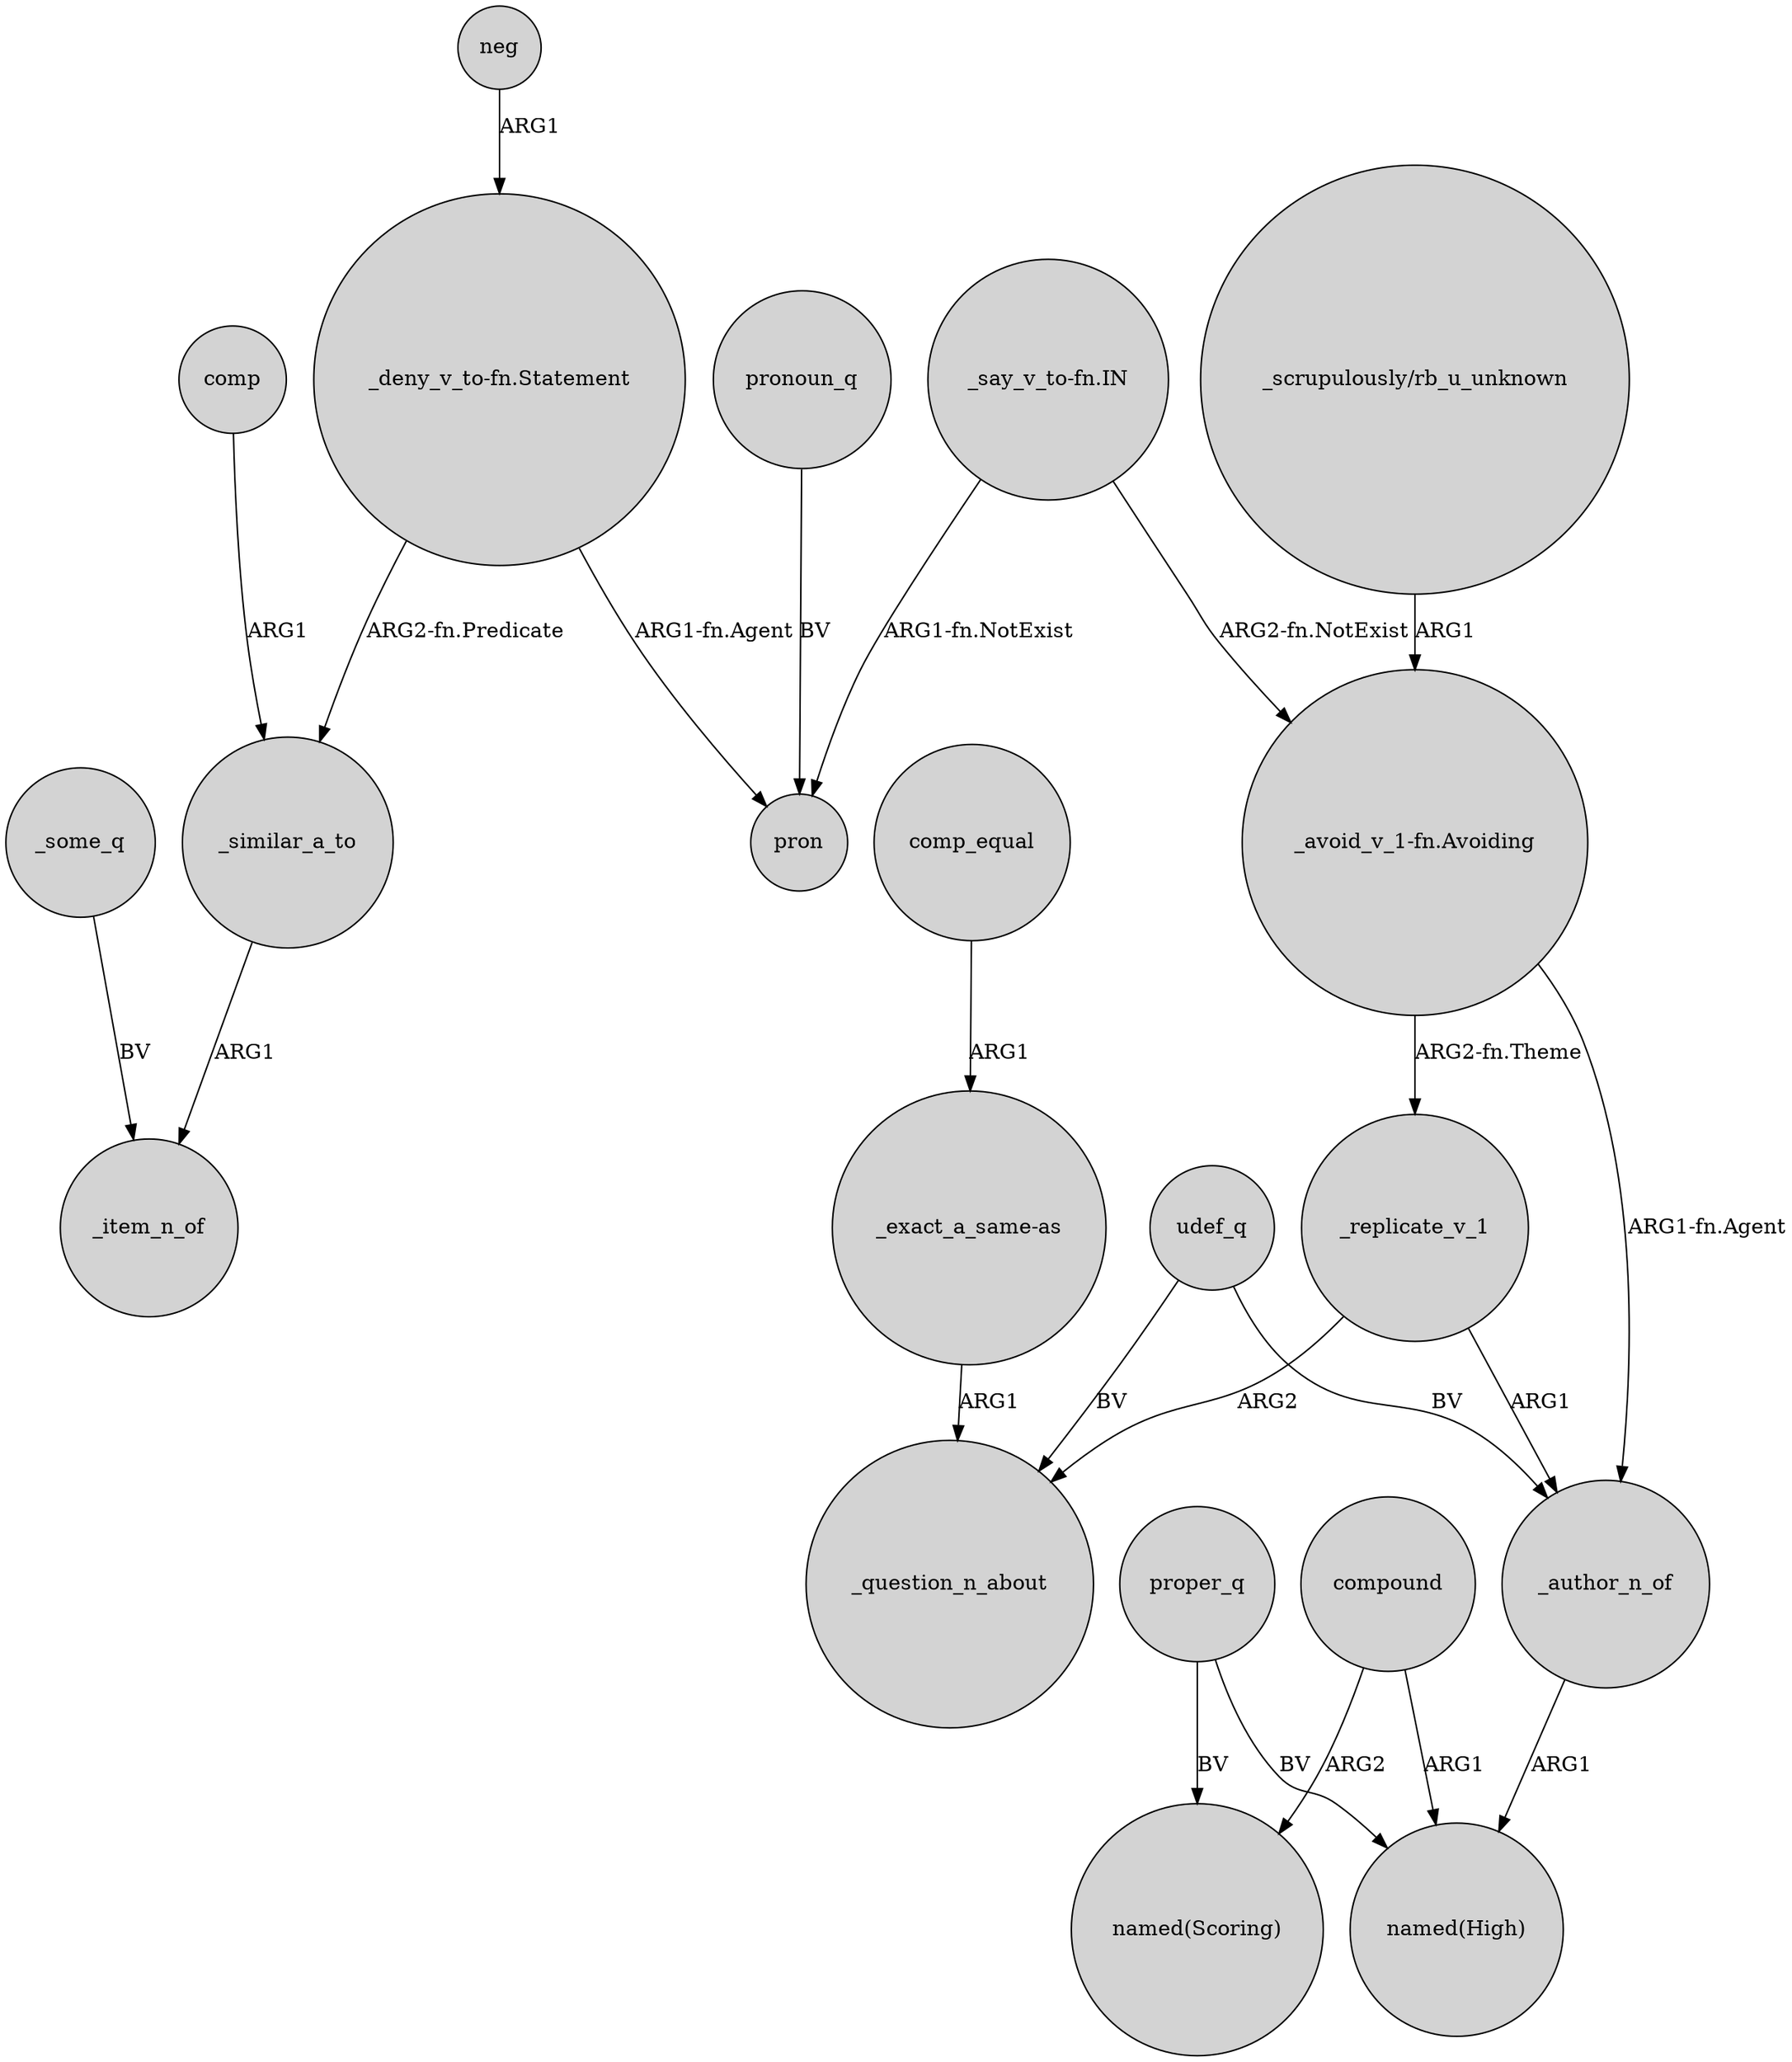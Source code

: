 digraph {
	node [shape=circle style=filled]
	comp -> _similar_a_to [label=ARG1]
	_some_q -> _item_n_of [label=BV]
	_replicate_v_1 -> _author_n_of [label=ARG1]
	"_say_v_to-fn.IN" -> pron [label="ARG1-fn.NotExist"]
	udef_q -> _question_n_about [label=BV]
	proper_q -> "named(High)" [label=BV]
	"_say_v_to-fn.IN" -> "_avoid_v_1-fn.Avoiding" [label="ARG2-fn.NotExist"]
	"_scrupulously/rb_u_unknown" -> "_avoid_v_1-fn.Avoiding" [label=ARG1]
	_author_n_of -> "named(High)" [label=ARG1]
	"_deny_v_to-fn.Statement" -> pron [label="ARG1-fn.Agent"]
	"_avoid_v_1-fn.Avoiding" -> _replicate_v_1 [label="ARG2-fn.Theme"]
	pronoun_q -> pron [label=BV]
	comp_equal -> "_exact_a_same-as" [label=ARG1]
	"_exact_a_same-as" -> _question_n_about [label=ARG1]
	_similar_a_to -> _item_n_of [label=ARG1]
	compound -> "named(Scoring)" [label=ARG2]
	compound -> "named(High)" [label=ARG1]
	neg -> "_deny_v_to-fn.Statement" [label=ARG1]
	"_avoid_v_1-fn.Avoiding" -> _author_n_of [label="ARG1-fn.Agent"]
	udef_q -> _author_n_of [label=BV]
	"_deny_v_to-fn.Statement" -> _similar_a_to [label="ARG2-fn.Predicate"]
	_replicate_v_1 -> _question_n_about [label=ARG2]
	proper_q -> "named(Scoring)" [label=BV]
}

